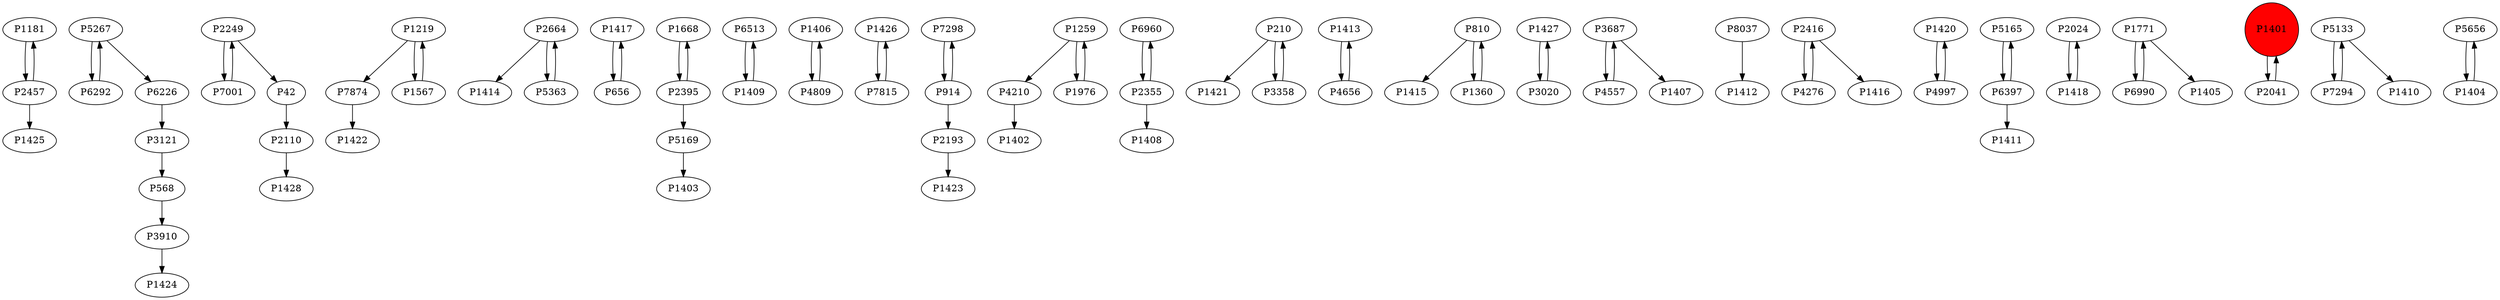 digraph {
	P1181 -> P2457
	P3910 -> P1424
	P2249 -> P7001
	P1219 -> P7874
	P2664 -> P1414
	P1417 -> P656
	P1668 -> P2395
	P6513 -> P1409
	P1406 -> P4809
	P1426 -> P7815
	P7298 -> P914
	P2457 -> P1181
	P4210 -> P1402
	P2664 -> P5363
	P6960 -> P2355
	P2110 -> P1428
	P2355 -> P1408
	P210 -> P1421
	P1413 -> P4656
	P810 -> P1415
	P1427 -> P3020
	P6292 -> P5267
	P1360 -> P810
	P3687 -> P4557
	P3121 -> P568
	P1259 -> P1976
	P1219 -> P1567
	P8037 -> P1412
	P7874 -> P1422
	P2416 -> P4276
	P1420 -> P4997
	P6226 -> P3121
	P3687 -> P1407
	P7001 -> P2249
	P5165 -> P6397
	P914 -> P2193
	P2416 -> P1416
	P2024 -> P1418
	P4276 -> P2416
	P5169 -> P1403
	P656 -> P1417
	P2395 -> P1668
	P2249 -> P42
	P2193 -> P1423
	P5363 -> P2664
	P2395 -> P5169
	P1771 -> P6990
	P1401 -> P2041
	P5133 -> P7294
	P568 -> P3910
	P1976 -> P1259
	P914 -> P7298
	P3358 -> P210
	P810 -> P1360
	P210 -> P3358
	P4809 -> P1406
	P1259 -> P4210
	P1409 -> P6513
	P5267 -> P6226
	P7815 -> P1426
	P5656 -> P1404
	P2355 -> P6960
	P5267 -> P6292
	P2457 -> P1425
	P42 -> P2110
	P1771 -> P1405
	P3020 -> P1427
	P6990 -> P1771
	P6397 -> P1411
	P5133 -> P1410
	P4997 -> P1420
	P4557 -> P3687
	P1418 -> P2024
	P4656 -> P1413
	P1567 -> P1219
	P1404 -> P5656
	P6397 -> P5165
	P7294 -> P5133
	P2041 -> P1401
	P1401 [shape=circle]
	P1401 [style=filled]
	P1401 [fillcolor=red]
}
